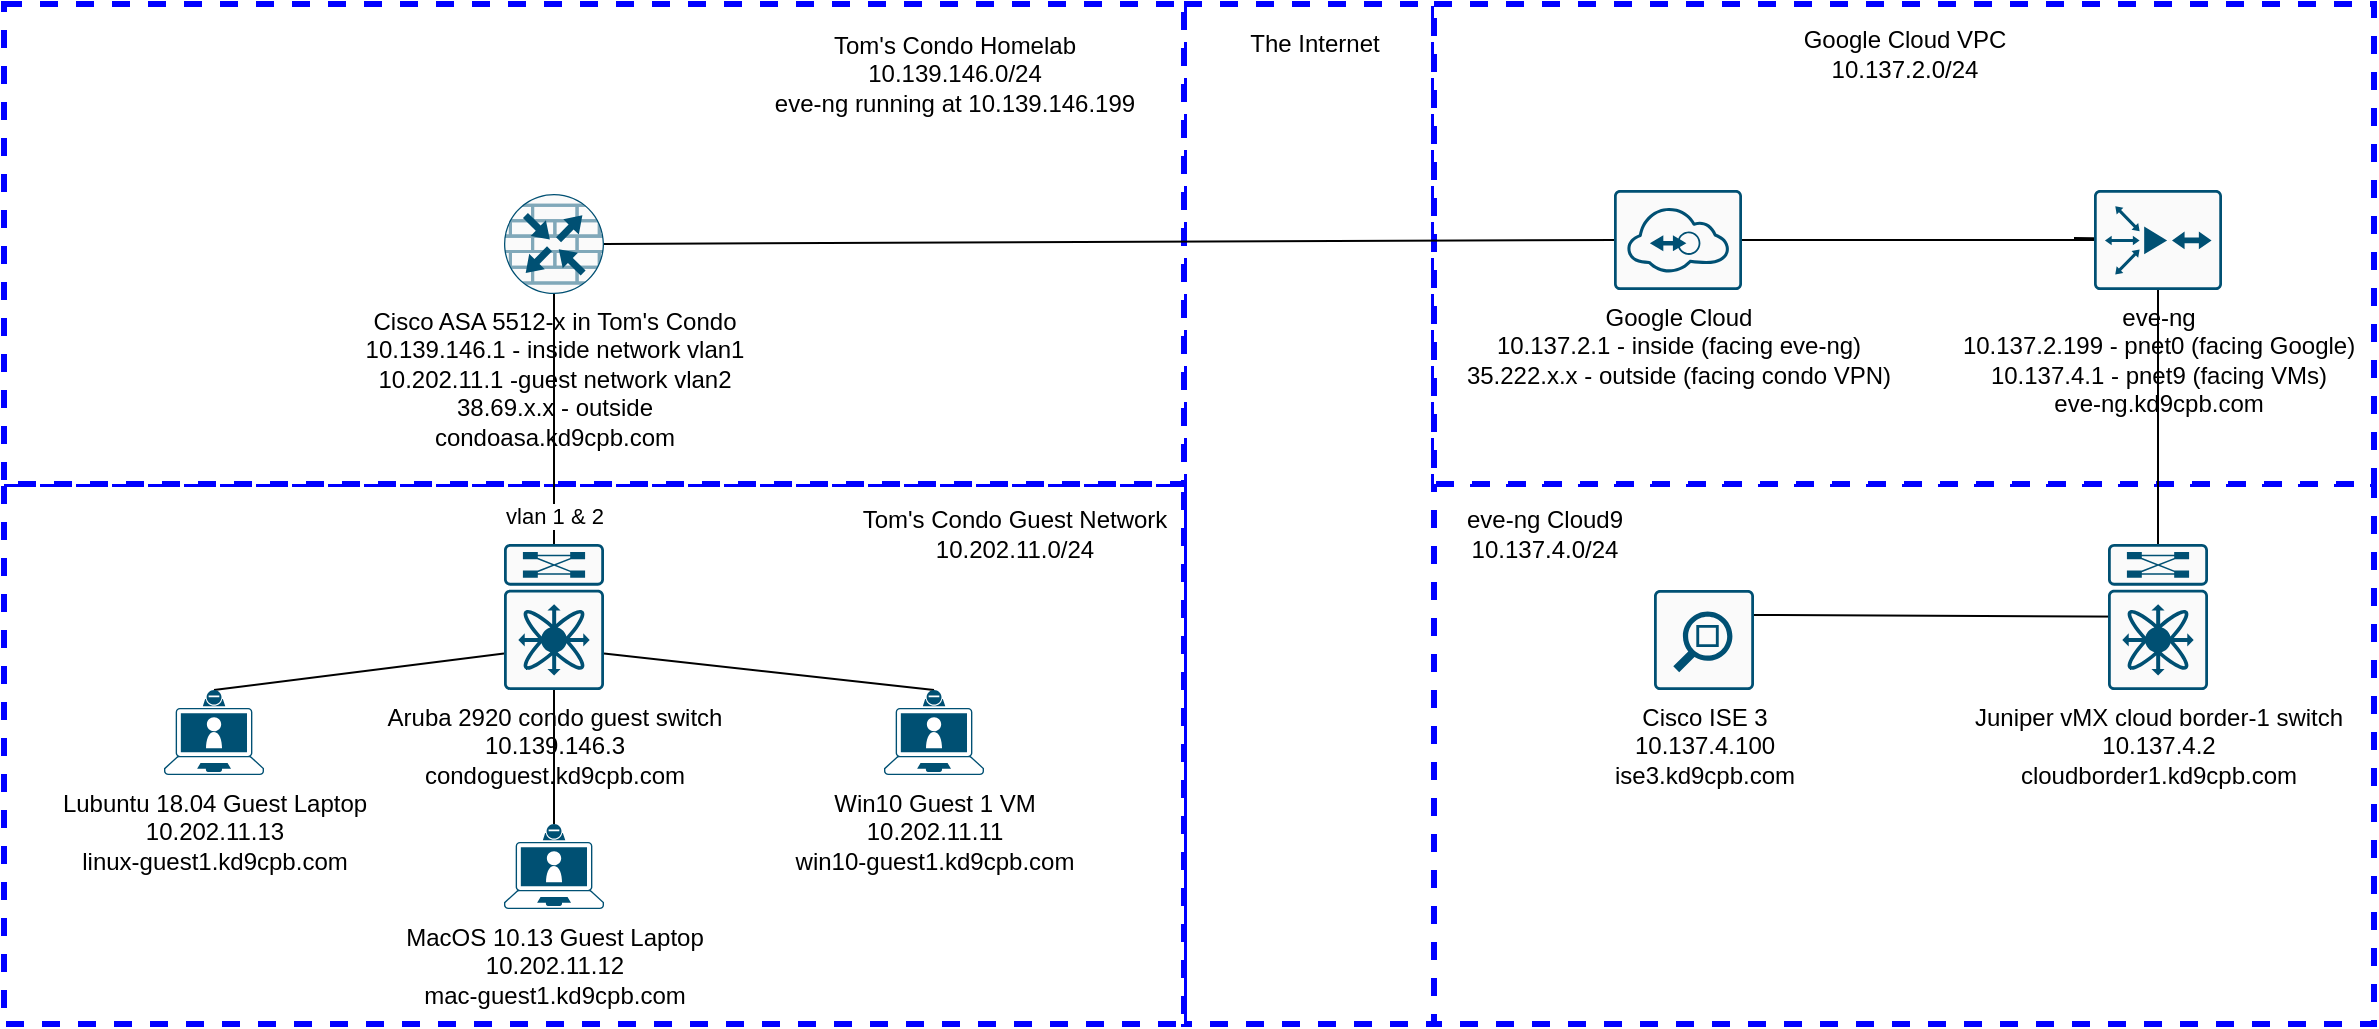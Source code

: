 <mxfile version="13.5.1" type="device"><diagram id="G-9wgaGXwwYEEGFCqt93" name="Page-1"><mxGraphModel dx="3220" dy="1370" grid="1" gridSize="10" guides="1" tooltips="1" connect="1" arrows="1" fold="1" page="1" pageScale="1" pageWidth="850" pageHeight="1100" math="0" shadow="0"><root><mxCell id="0"/><mxCell id="1" parent="0"/><mxCell id="AvZ7Kr3mK1H3WiHZLwZi-19" value="" style="whiteSpace=wrap;html=1;dashed=1;strokeWidth=3;strokeColor=#0000FF;" parent="1" vertex="1"><mxGeometry x="-245" y="10" width="125" height="510" as="geometry"/></mxCell><mxCell id="AvZ7Kr3mK1H3WiHZLwZi-17" value="" style="whiteSpace=wrap;html=1;dashed=1;strokeWidth=3;strokeColor=#0000FF;" parent="1" vertex="1"><mxGeometry x="-835" y="250" width="590" height="270" as="geometry"/></mxCell><mxCell id="AvZ7Kr3mK1H3WiHZLwZi-16" value="" style="whiteSpace=wrap;html=1;dashed=1;strokeWidth=3;strokeColor=#0000FF;" parent="1" vertex="1"><mxGeometry x="-835" y="10" width="590" height="240" as="geometry"/></mxCell><mxCell id="AvZ7Kr3mK1H3WiHZLwZi-46" style="edgeStyle=none;rounded=0;orthogonalLoop=1;jettySize=auto;html=1;exitX=0.5;exitY=1;exitDx=0;exitDy=0;exitPerimeter=0;entryX=0.5;entryY=0;entryDx=0;entryDy=0;entryPerimeter=0;endArrow=none;endFill=0;" parent="1" source="AvZ7Kr3mK1H3WiHZLwZi-6" target="AvZ7Kr3mK1H3WiHZLwZi-11" edge="1"><mxGeometry relative="1" as="geometry"/></mxCell><mxCell id="AvZ7Kr3mK1H3WiHZLwZi-50" value="vlan 1 &amp;amp; 2" style="edgeLabel;html=1;align=center;verticalAlign=middle;resizable=0;points=[];" parent="AvZ7Kr3mK1H3WiHZLwZi-46" vertex="1" connectable="0"><mxGeometry x="0.228" y="2" relative="1" as="geometry"><mxPoint x="-2" y="34" as="offset"/></mxGeometry></mxCell><mxCell id="AvZ7Kr3mK1H3WiHZLwZi-6" value="Cisco ASA 5512-x in Tom's Condo&lt;br&gt;10.139.146.1 - inside network vlan1&lt;br&gt;10.202.11.1 -guest network vlan2&lt;br&gt;38.69.x.x - outside&lt;br&gt;condoasa.kd9cpb.com" style="points=[[0.5,0,0],[1,0.5,0],[0.5,1,0],[0,0.5,0],[0.145,0.145,0],[0.856,0.145,0],[0.855,0.856,0],[0.145,0.855,0]];verticalLabelPosition=bottom;html=1;verticalAlign=top;aspect=fixed;align=center;pointerEvents=1;shape=mxgraph.cisco19.rect;prIcon=router_with_firewall;fillColor=#FAFAFA;strokeColor=#005073;" parent="1" vertex="1"><mxGeometry x="-585" y="105" width="50" height="50" as="geometry"/></mxCell><mxCell id="AvZ7Kr3mK1H3WiHZLwZi-47" style="edgeStyle=none;rounded=0;orthogonalLoop=1;jettySize=auto;html=1;exitX=0;exitY=0.75;exitDx=0;exitDy=0;exitPerimeter=0;entryX=0.5;entryY=0;entryDx=0;entryDy=0;entryPerimeter=0;endArrow=none;endFill=0;" parent="1" source="AvZ7Kr3mK1H3WiHZLwZi-11" target="AvZ7Kr3mK1H3WiHZLwZi-14" edge="1"><mxGeometry relative="1" as="geometry"/></mxCell><mxCell id="AvZ7Kr3mK1H3WiHZLwZi-48" style="edgeStyle=none;rounded=0;orthogonalLoop=1;jettySize=auto;html=1;exitX=0.5;exitY=1;exitDx=0;exitDy=0;exitPerimeter=0;entryX=0.5;entryY=0;entryDx=0;entryDy=0;entryPerimeter=0;endArrow=none;endFill=0;" parent="1" source="AvZ7Kr3mK1H3WiHZLwZi-11" target="AvZ7Kr3mK1H3WiHZLwZi-13" edge="1"><mxGeometry relative="1" as="geometry"/></mxCell><mxCell id="AvZ7Kr3mK1H3WiHZLwZi-49" style="edgeStyle=none;rounded=0;orthogonalLoop=1;jettySize=auto;html=1;exitX=1;exitY=0.75;exitDx=0;exitDy=0;exitPerimeter=0;entryX=0.5;entryY=0;entryDx=0;entryDy=0;entryPerimeter=0;endArrow=none;endFill=0;" parent="1" source="AvZ7Kr3mK1H3WiHZLwZi-11" target="AvZ7Kr3mK1H3WiHZLwZi-12" edge="1"><mxGeometry relative="1" as="geometry"/></mxCell><mxCell id="AvZ7Kr3mK1H3WiHZLwZi-11" value="Aruba 2920 condo guest switch&lt;br&gt;10.139.146.3&lt;br&gt;condoguest.kd9cpb.com" style="points=[[0.015,0.015,0],[0.985,0.015,0],[0.985,0.985,0],[0.015,0.985,0],[0.25,0,0],[0.5,0,0],[0.75,0,0],[1,0.25,0],[1,0.5,0],[1,0.75,0],[0.75,1,0],[0.5,1,0],[0.25,1,0],[0,0.75,0],[0,0.5,0],[0,0.25,0]];verticalLabelPosition=bottom;html=1;verticalAlign=top;aspect=fixed;align=center;pointerEvents=1;shape=mxgraph.cisco19.rect;prIcon=nexus_7k;fillColor=#FAFAFA;strokeColor=#005073;" parent="1" vertex="1"><mxGeometry x="-585" y="280" width="50" height="73" as="geometry"/></mxCell><mxCell id="AvZ7Kr3mK1H3WiHZLwZi-12" value="Win10 Guest 1 VM&lt;br&gt;10.202.11.11&lt;br&gt;win10-guest1.kd9cpb.com" style="points=[[0.13,0.225,0],[0.5,0,0],[0.87,0.225,0],[0.885,0.5,0],[0.985,0.99,0],[0.5,1,0],[0.015,0.99,0],[0.115,0.5,0]];verticalLabelPosition=bottom;html=1;verticalAlign=top;aspect=fixed;align=center;pointerEvents=1;shape=mxgraph.cisco19.laptop_video_client;fillColor=#005073;strokeColor=none;" parent="1" vertex="1"><mxGeometry x="-395" y="353" width="50" height="42.5" as="geometry"/></mxCell><mxCell id="AvZ7Kr3mK1H3WiHZLwZi-13" value="MacOS 10.13 Guest Laptop&lt;br&gt;10.202.11.12&lt;br&gt;mac-guest1.kd9cpb.com" style="points=[[0.13,0.225,0],[0.5,0,0],[0.87,0.225,0],[0.885,0.5,0],[0.985,0.99,0],[0.5,1,0],[0.015,0.99,0],[0.115,0.5,0]];verticalLabelPosition=bottom;html=1;verticalAlign=top;aspect=fixed;align=center;pointerEvents=1;shape=mxgraph.cisco19.laptop_video_client;fillColor=#005073;strokeColor=none;" parent="1" vertex="1"><mxGeometry x="-585" y="420" width="50" height="42.5" as="geometry"/></mxCell><mxCell id="AvZ7Kr3mK1H3WiHZLwZi-14" value="Lubuntu 18.04 Guest Laptop&lt;br&gt;10.202.11.13&lt;br&gt;linux-guest1.kd9cpb.com" style="points=[[0.13,0.225,0],[0.5,0,0],[0.87,0.225,0],[0.885,0.5,0],[0.985,0.99,0],[0.5,1,0],[0.015,0.99,0],[0.115,0.5,0]];verticalLabelPosition=bottom;html=1;verticalAlign=top;aspect=fixed;align=center;pointerEvents=1;shape=mxgraph.cisco19.laptop_video_client;fillColor=#005073;strokeColor=none;" parent="1" vertex="1"><mxGeometry x="-755" y="353" width="50" height="42.5" as="geometry"/></mxCell><mxCell id="AvZ7Kr3mK1H3WiHZLwZi-15" style="edgeStyle=orthogonalEdgeStyle;rounded=0;orthogonalLoop=1;jettySize=auto;html=1;exitX=0.5;exitY=1;exitDx=0;exitDy=0;exitPerimeter=0;" parent="1" source="AvZ7Kr3mK1H3WiHZLwZi-13" target="AvZ7Kr3mK1H3WiHZLwZi-13" edge="1"><mxGeometry relative="1" as="geometry"/></mxCell><mxCell id="AvZ7Kr3mK1H3WiHZLwZi-25" value="The Internet" style="text;html=1;align=center;verticalAlign=middle;resizable=0;points=[];autosize=1;" parent="1" vertex="1"><mxGeometry x="-220" y="20" width="80" height="20" as="geometry"/></mxCell><mxCell id="AvZ7Kr3mK1H3WiHZLwZi-40" value="Tom's Condo Homelab&lt;br&gt;10.139.146.0/24&lt;br&gt;eve-ng running at 10.139.146.199" style="text;html=1;align=center;verticalAlign=middle;resizable=0;points=[];autosize=1;" parent="1" vertex="1"><mxGeometry x="-460" y="20" width="200" height="50" as="geometry"/></mxCell><mxCell id="AvZ7Kr3mK1H3WiHZLwZi-41" value="Tom's Condo Guest Network&lt;br&gt;10.202.11.0/24" style="text;html=1;align=center;verticalAlign=middle;resizable=0;points=[];autosize=1;" parent="1" vertex="1"><mxGeometry x="-415" y="260" width="170" height="30" as="geometry"/></mxCell><mxCell id="dAIcYf5NtY_s9k75xjPv-13" value="" style="whiteSpace=wrap;html=1;dashed=1;strokeWidth=3;strokeColor=#0000FF;" vertex="1" parent="1"><mxGeometry x="-120" y="250" width="470" height="270" as="geometry"/></mxCell><mxCell id="dAIcYf5NtY_s9k75xjPv-14" value="" style="whiteSpace=wrap;html=1;dashed=1;strokeWidth=3;strokeColor=#0000FF;" vertex="1" parent="1"><mxGeometry x="-120" y="10" width="470" height="240" as="geometry"/></mxCell><mxCell id="dAIcYf5NtY_s9k75xjPv-16" style="rounded=0;orthogonalLoop=1;jettySize=auto;html=1;exitX=1;exitY=0.5;exitDx=0;exitDy=0;exitPerimeter=0;entryX=1;entryY=0.25;entryDx=0;entryDy=0;entryPerimeter=0;endArrow=none;endFill=0;" edge="1" parent="1" source="dAIcYf5NtY_s9k75xjPv-17" target="dAIcYf5NtY_s9k75xjPv-29"><mxGeometry relative="1" as="geometry"><mxPoint x="9" y="310.5" as="targetPoint"/></mxGeometry></mxCell><mxCell id="dAIcYf5NtY_s9k75xjPv-17" value="Juniper vMX cloud border-1 switch&lt;br&gt;10.137.4.2&lt;br&gt;cloudborder1.kd9cpb.com" style="points=[[0.015,0.015,0],[0.985,0.015,0],[0.985,0.985,0],[0.015,0.985,0],[0.25,0,0],[0.5,0,0],[0.75,0,0],[1,0.25,0],[1,0.5,0],[1,0.75,0],[0.75,1,0],[0.5,1,0],[0.25,1,0],[0,0.75,0],[0,0.5,0],[0,0.25,0]];verticalLabelPosition=bottom;html=1;verticalAlign=top;aspect=fixed;align=center;pointerEvents=1;shape=mxgraph.cisco19.rect;prIcon=nexus_7k;fillColor=#FAFAFA;strokeColor=#005073;" vertex="1" parent="1"><mxGeometry x="217" y="280" width="50" height="73" as="geometry"/></mxCell><mxCell id="dAIcYf5NtY_s9k75xjPv-18" style="rounded=0;orthogonalLoop=1;jettySize=auto;html=1;exitX=1;exitY=0.5;exitDx=0;exitDy=0;exitPerimeter=0;endArrow=none;endFill=0;" edge="1" parent="1" source="dAIcYf5NtY_s9k75xjPv-21"><mxGeometry relative="1" as="geometry"><mxPoint x="200" y="127" as="targetPoint"/></mxGeometry></mxCell><mxCell id="dAIcYf5NtY_s9k75xjPv-26" style="edgeStyle=none;rounded=0;orthogonalLoop=1;jettySize=auto;html=1;exitX=0;exitY=0.5;exitDx=0;exitDy=0;exitPerimeter=0;entryX=1;entryY=0.5;entryDx=0;entryDy=0;entryPerimeter=0;endArrow=none;endFill=0;" edge="1" parent="1" source="dAIcYf5NtY_s9k75xjPv-19" target="AvZ7Kr3mK1H3WiHZLwZi-6"><mxGeometry relative="1" as="geometry"/></mxCell><mxCell id="dAIcYf5NtY_s9k75xjPv-19" value="Google Cloud&lt;br&gt;10.137.2.1 - inside (facing eve-ng)&lt;br&gt;35.222.x.x - outside (facing condo VPN)" style="points=[[0.015,0.015,0],[0.985,0.015,0],[0.985,0.985,0],[0.015,0.985,0],[0.25,0,0],[0.5,0,0],[0.75,0,0],[1,0.25,0],[1,0.5,0],[1,0.75,0],[0.75,1,0],[0.5,1,0],[0.25,1,0],[0,0.75,0],[0,0.5,0],[0,0.25,0]];verticalLabelPosition=bottom;html=1;verticalAlign=top;aspect=fixed;align=center;pointerEvents=1;shape=mxgraph.cisco19.rect;prIcon=nexus_1010;fillColor=#FAFAFA;strokeColor=#005073;" vertex="1" parent="1"><mxGeometry x="-30" y="103" width="64" height="50" as="geometry"/></mxCell><mxCell id="dAIcYf5NtY_s9k75xjPv-20" value="Google Cloud VPC&lt;br&gt;10.137.2.0/24" style="text;html=1;align=center;verticalAlign=middle;resizable=0;points=[];autosize=1;" vertex="1" parent="1"><mxGeometry x="55" y="20" width="120" height="30" as="geometry"/></mxCell><mxCell id="dAIcYf5NtY_s9k75xjPv-21" value="eve-ng&lt;br&gt;10.137.2.199 - pnet0 (facing Google)&lt;br&gt;10.137.4.1 - pnet9 (facing VMs)&lt;br&gt;eve-ng.kd9cpb.com" style="points=[[0.015,0.015,0],[0.985,0.015,0],[0.985,0.985,0],[0.015,0.985,0],[0.25,0,0],[0.5,0,0],[0.75,0,0],[1,0.25,0],[1,0.5,0],[1,0.75,0],[0.75,1,0],[0.5,1,0],[0.25,1,0],[0,0.75,0],[0,0.5,0],[0,0.25,0]];verticalLabelPosition=bottom;html=1;verticalAlign=top;aspect=fixed;align=center;pointerEvents=1;shape=mxgraph.cisco19.rect;prIcon=router_with_firewall2;fillColor=#FAFAFA;strokeColor=#005073;" vertex="1" parent="1"><mxGeometry x="210" y="103" width="64" height="50" as="geometry"/></mxCell><mxCell id="dAIcYf5NtY_s9k75xjPv-22" style="rounded=0;orthogonalLoop=1;jettySize=auto;html=1;exitX=1;exitY=0.5;exitDx=0;exitDy=0;exitPerimeter=0;endArrow=none;endFill=0;" edge="1" parent="1" source="dAIcYf5NtY_s9k75xjPv-19" target="dAIcYf5NtY_s9k75xjPv-21"><mxGeometry relative="1" as="geometry"><mxPoint x="34" y="128" as="sourcePoint"/><mxPoint x="200" y="127" as="targetPoint"/></mxGeometry></mxCell><mxCell id="dAIcYf5NtY_s9k75xjPv-23" style="rounded=0;orthogonalLoop=1;jettySize=auto;html=1;exitX=0.5;exitY=1;exitDx=0;exitDy=0;exitPerimeter=0;endArrow=none;endFill=0;entryX=0.5;entryY=0;entryDx=0;entryDy=0;entryPerimeter=0;" edge="1" parent="1" source="dAIcYf5NtY_s9k75xjPv-21" target="dAIcYf5NtY_s9k75xjPv-17"><mxGeometry relative="1" as="geometry"><mxPoint x="44" y="138" as="sourcePoint"/><mxPoint x="220" y="138" as="targetPoint"/></mxGeometry></mxCell><mxCell id="dAIcYf5NtY_s9k75xjPv-24" value="eve-ng Cloud9&lt;br&gt;10.137.4.0/24" style="text;html=1;align=center;verticalAlign=middle;resizable=0;points=[];autosize=1;" vertex="1" parent="1"><mxGeometry x="-110" y="260" width="90" height="30" as="geometry"/></mxCell><mxCell id="dAIcYf5NtY_s9k75xjPv-27" style="edgeStyle=none;rounded=0;orthogonalLoop=1;jettySize=auto;html=1;exitX=0.985;exitY=0.99;exitDx=0;exitDy=0;exitPerimeter=0;endArrow=none;endFill=0;" edge="1" parent="1" source="AvZ7Kr3mK1H3WiHZLwZi-14" target="AvZ7Kr3mK1H3WiHZLwZi-14"><mxGeometry relative="1" as="geometry"/></mxCell><mxCell id="dAIcYf5NtY_s9k75xjPv-29" value="Cisco ISE 3&lt;br&gt;10.137.4.100&lt;br&gt;ise3.kd9cpb.com" style="points=[[0.015,0.015,0],[0.985,0.015,0],[0.985,0.985,0],[0.015,0.985,0],[0.25,0,0],[0.5,0,0],[0.75,0,0],[1,0.25,0],[1,0.5,0],[1,0.75,0],[0.75,1,0],[0.5,1,0],[0.25,1,0],[0,0.75,0],[0,0.5,0],[0,0.25,0]];verticalLabelPosition=bottom;html=1;verticalAlign=top;aspect=fixed;align=center;pointerEvents=1;shape=mxgraph.cisco19.rect;prIcon=net_mgmt_appliance;fillColor=#FAFAFA;strokeColor=#005073;" vertex="1" parent="1"><mxGeometry x="-10" y="303" width="50" height="50" as="geometry"/></mxCell></root></mxGraphModel></diagram></mxfile>
